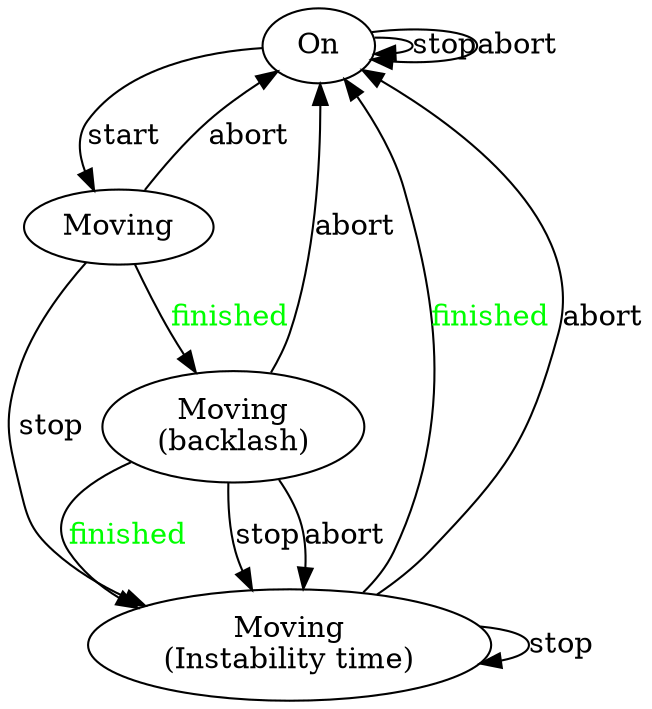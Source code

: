 digraph "Motion" {
fontsize="-"
"On" [
fixedsize="false"
regular="false"
];
"Moving" [
fixedsize="false"
regular="false"
];
"On" -> "Moving" [
constraint="true"
decorate="false"
label="start"
labelfloat="false"
];
"Moving" -> "On" [
constraint="true"
decorate="false"
label="abort"
labelfloat="false"
];
"Moving_backlash" [
fixedsize="false"
label="Moving\n(backlash)"
regular="false"
];
"Moving" -> "Moving_backlash" [
constraint="true"
decorate="false"
fontcolor="green"
label="finished"
labelfloat="false"
];
"Moving_Instability_time" [
fixedsize="false"
label="Moving\n(Instability time)"
regular="false"
];
"Moving" -> "Moving_Instability_time" [
constraint="true"
decorate="false"
label="stop"
labelfloat="false"
];
"Moving_backlash" -> "Moving_Instability_time" [
constraint="true"
decorate="false"
fontcolor="green"
label="finished"
labelfloat="false"
];
"Moving_backlash" -> "Moving_Instability_time" [
constraint="true"
decorate="false"
label="stop"
labelfloat="false"
];
"Moving_backlash" -> "Moving_Instability_time" [
constraint="true"
decorate="false"
label="abort"
labelfloat="false"
];
"Moving_backlash" -> "On" [
constraint="true"
decorate="false"
label="abort"
labelfloat="false"
];
"Moving_Instability_time" -> "On" [
constraint="true"
decorate="false"
fontcolor="green"
label="finished"
labelfloat="false"
];
"Moving_Instability_time" -> "On" [
constraint="true"
decorate="false"
label="abort"
labelfloat="false"
];
"Moving_Instability_time" -> "Moving_Instability_time" [
constraint="true"
decorate="false"
label="stop"
labelfloat="false"
];
"On" -> "On" [
constraint="true"
decorate="false"
label="stop"
labelfloat="false"
];
"On" -> "On" [
constraint="true"
decorate="false"
label="abort"
labelfloat="false"
];
}
